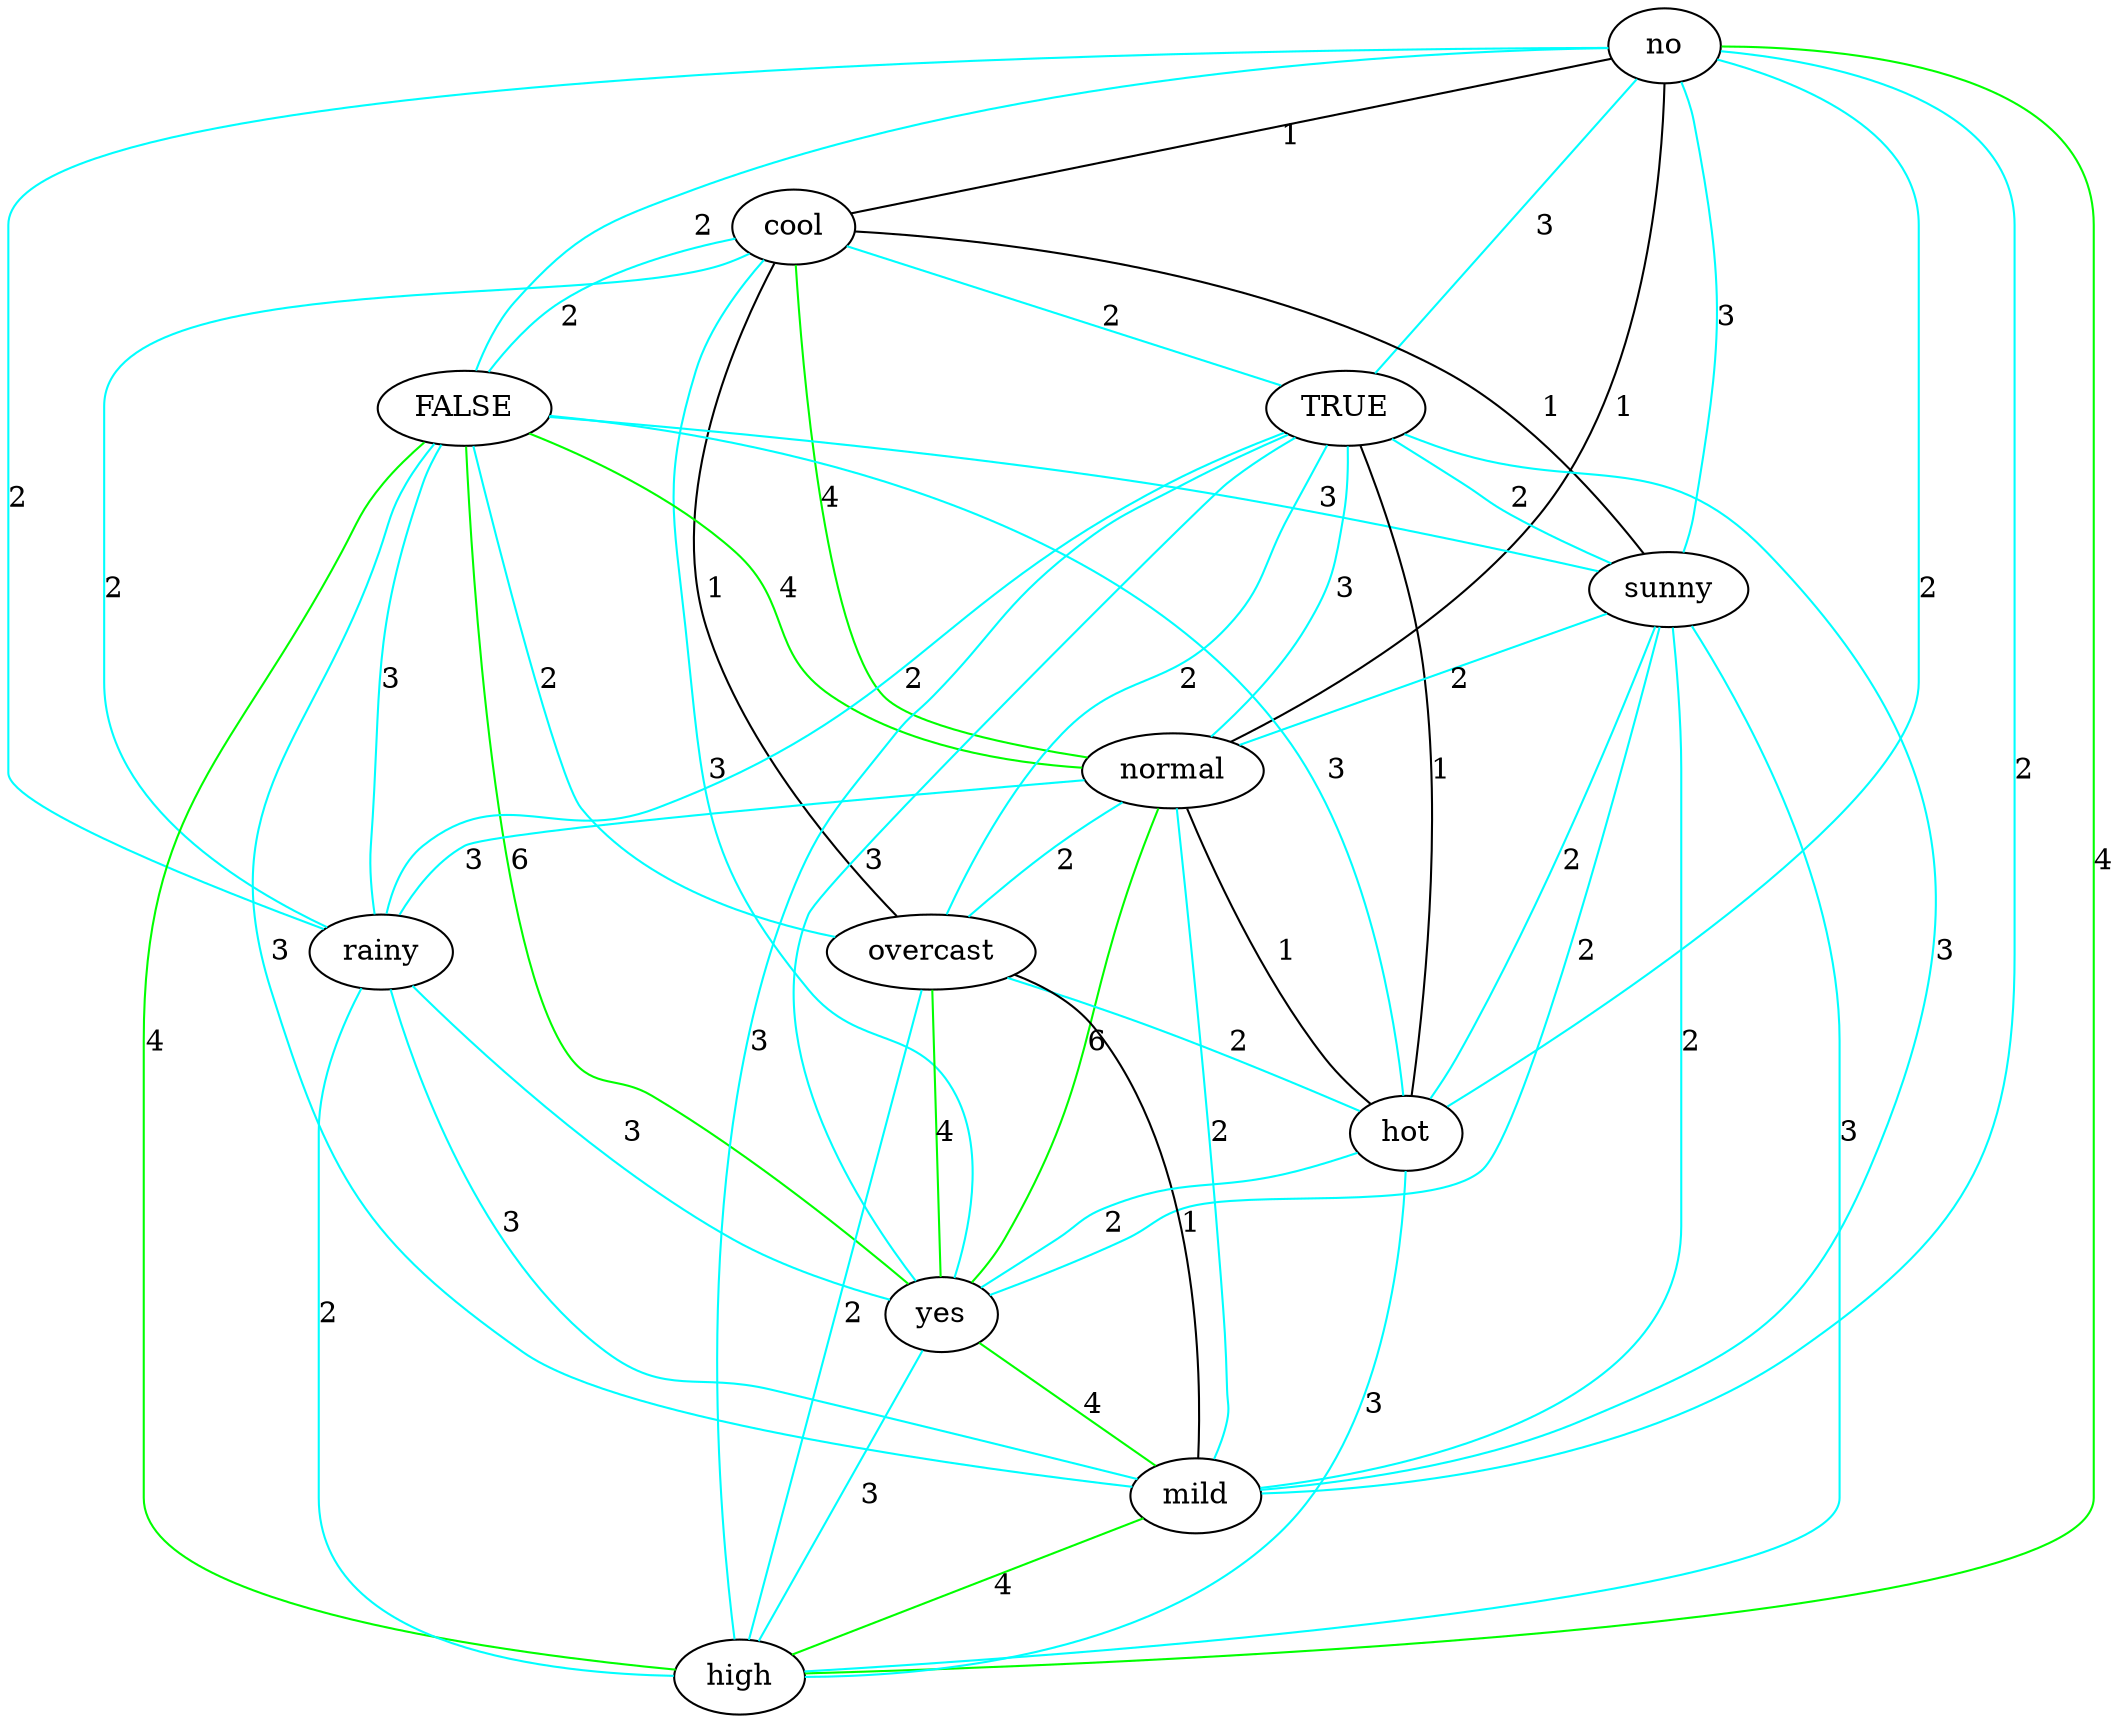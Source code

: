 strict graph "" {
no;
cool;
FALSE;
TRUE;
sunny;
normal;
overcast;
rainy;
hot;
yes;
mild;
high;
no -- hot  [color=cyan, label=2];
no -- mild  [color=cyan, label=2];
no -- rainy  [color=cyan, label=2];
no -- cool  [color=black, label=1];
no -- FALSE  [color=cyan, label=2];
no -- TRUE  [color=cyan, label=3];
no -- high  [color=green, label=4];
no -- normal  [color=black, label=1];
no -- sunny  [color=cyan, label=3];
cool -- rainy  [color=cyan, label=2];
cool -- FALSE  [color=cyan, label=2];
cool -- TRUE  [color=cyan, label=2];
cool -- sunny  [color=black, label=1];
cool -- normal  [color=green, label=4];
cool -- overcast  [color=black, label=1];
cool -- yes  [color=cyan, label=3];
FALSE -- hot  [color=cyan, label=3];
FALSE -- yes  [color=green, label=6];
FALSE -- mild  [color=cyan, label=3];
FALSE -- high  [color=green, label=4];
FALSE -- overcast  [color=cyan, label=2];
FALSE -- normal  [color=green, label=4];
FALSE -- sunny  [color=cyan, label=3];
FALSE -- rainy  [color=cyan, label=3];
TRUE -- hot  [color=black, label=1];
TRUE -- rainy  [color=cyan, label=2];
TRUE -- mild  [color=cyan, label=3];
TRUE -- high  [color=cyan, label=3];
TRUE -- overcast  [color=cyan, label=2];
TRUE -- normal  [color=cyan, label=3];
TRUE -- sunny  [color=cyan, label=2];
TRUE -- yes  [color=cyan, label=3];
sunny -- hot  [color=cyan, label=2];
sunny -- yes  [color=cyan, label=2];
sunny -- high  [color=cyan, label=3];
sunny -- normal  [color=cyan, label=2];
sunny -- mild  [color=cyan, label=2];
normal -- hot  [color=black, label=1];
normal -- rainy  [color=cyan, label=3];
normal -- mild  [color=cyan, label=2];
normal -- overcast  [color=cyan, label=2];
normal -- yes  [color=green, label=6];
overcast -- hot  [color=cyan, label=2];
overcast -- mild  [color=black, label=1];
overcast -- yes  [color=green, label=4];
overcast -- high  [color=cyan, label=2];
rainy -- mild  [color=cyan, label=3];
rainy -- yes  [color=cyan, label=3];
rainy -- high  [color=cyan, label=2];
hot -- yes  [color=cyan, label=2];
hot -- high  [color=cyan, label=3];
yes -- mild  [color=green, label=4];
yes -- high  [color=cyan, label=3];
mild -- high  [color=green, label=4];
}
